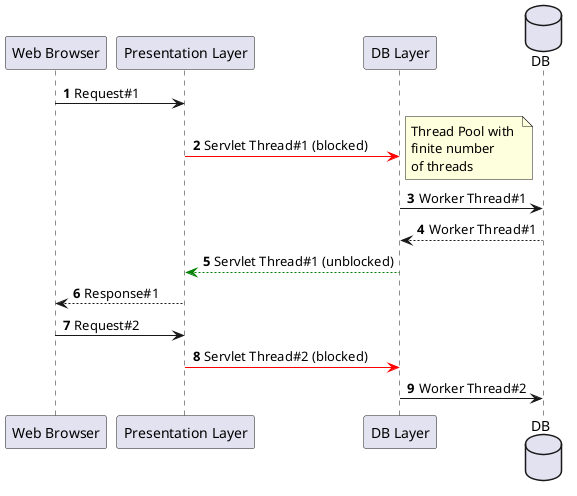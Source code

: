 @startuml
'https://plantuml.com/sequence-diagram

autonumber

participant "Web Browser" as web
participant "Presentation Layer" as ui
participant "DB Layer" as dblayer
database "DB" as db


web -> ui: Request#1
ui -[#red]> dblayer: Servlet Thread#1 (blocked)
note right: Thread Pool with \nfinite number \nof threads
dblayer -> db: Worker Thread#1
db --> dblayer: Worker Thread#1
dblayer --[#green]> ui: Servlet Thread#1 (unblocked)
ui --> web: Response#1
web -> ui: Request#2
ui -[#red]> dblayer: Servlet Thread#2 (blocked)
dblayer -> db: Worker Thread#2

@enduml